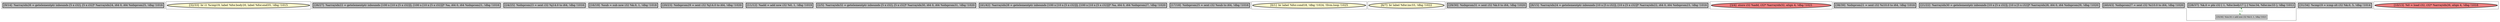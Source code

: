 
digraph G {





subgraph cluster20 {


node573 [penwidth=3.0,fontsize=20,fillcolor=grey,label="[9/14]  %arrayidx26 = getelementptr inbounds [5 x i32], [5 x i32]* %arrayidx24, i64 0, i64 %idxprom25, !dbg !1016",shape=rectangle,style=filled ]



}

subgraph cluster18 {


node571 [penwidth=3.0,fontsize=20,fillcolor=lemonchiffon,label="[32/33]  br i1 %cmp19, label %for.body20, label %for.end35, !dbg !1015",shape=ellipse,style=filled ]



}

subgraph cluster16 {


node569 [penwidth=3.0,fontsize=20,fillcolor=grey,label="[26/27]  %arrayidx22 = getelementptr inbounds [100 x [10 x [5 x i32]]], [100 x [10 x [5 x i32]]]* %a, i64 0, i64 %idxprom21, !dbg !1016",shape=rectangle,style=filled ]



}

subgraph cluster17 {


node570 [penwidth=3.0,fontsize=20,fillcolor=grey,label="[24/25]  %idxprom23 = sext i32 %j14.0 to i64, !dbg !1016",shape=rectangle,style=filled ]



}

subgraph cluster4 {


node556 [penwidth=3.0,fontsize=20,fillcolor=grey,label="[16/19]  %sub = sub nsw i32 %k.0, 1, !dbg !1018",shape=rectangle,style=filled ]



}

subgraph cluster3 {


node555 [penwidth=3.0,fontsize=20,fillcolor=grey,label="[20/23]  %idxprom29 = sext i32 %j14.0 to i64, !dbg !1020",shape=rectangle,style=filled ]



}

subgraph cluster2 {


node554 [penwidth=3.0,fontsize=20,fillcolor=grey,label="[11/12]  %add = add nsw i32 %0, 1, !dbg !1019",shape=rectangle,style=filled ]



}

subgraph cluster1 {


node553 [penwidth=3.0,fontsize=20,fillcolor=grey,label="[2/5]  %arrayidx32 = getelementptr inbounds [5 x i32], [5 x i32]* %arrayidx30, i64 0, i64 %idxprom31, !dbg !1020",shape=rectangle,style=filled ]



}

subgraph cluster12 {


node565 [penwidth=3.0,fontsize=20,fillcolor=grey,label="[41/42]  %arrayidx28 = getelementptr inbounds [100 x [10 x [5 x i32]]], [100 x [10 x [5 x i32]]]* %a, i64 0, i64 %idxprom27, !dbg !1020",shape=rectangle,style=filled ]



}

subgraph cluster5 {


node557 [penwidth=3.0,fontsize=20,fillcolor=grey,label="[17/18]  %idxprom25 = sext i32 %sub to i64, !dbg !1016",shape=rectangle,style=filled ]



}

subgraph cluster0 {


node552 [penwidth=3.0,fontsize=20,fillcolor=lemonchiffon,label="[0/1]  br label %for.cond18, !dbg !1024, !llvm.loop !1025",shape=ellipse,style=filled ]



}

subgraph cluster6 {


node558 [penwidth=3.0,fontsize=20,fillcolor=lemonchiffon,label="[6/7]  br label %for.inc33, !dbg !1022",shape=ellipse,style=filled ]



}

subgraph cluster14 {


node567 [penwidth=3.0,fontsize=20,fillcolor=grey,label="[29/30]  %idxprom31 = sext i32 %k.0 to i64, !dbg !1020",shape=rectangle,style=filled ]



}

subgraph cluster7 {


node559 [penwidth=3.0,fontsize=20,fillcolor=grey,label="[8/15]  %arrayidx24 = getelementptr inbounds [10 x [5 x i32]], [10 x [5 x i32]]* %arrayidx22, i64 0, i64 %idxprom23, !dbg !1016",shape=rectangle,style=filled ]



}

subgraph cluster8 {


node560 [penwidth=3.0,fontsize=20,fillcolor=lightcoral,label="[3/4]  store i32 %add, i32* %arrayidx32, align 4, !dbg !1021",shape=ellipse,style=filled ]



}

subgraph cluster9 {


node561 [penwidth=3.0,fontsize=20,fillcolor=grey,label="[38/39]  %idxprom21 = sext i32 %i10.0 to i64, !dbg !1016",shape=rectangle,style=filled ]



}

subgraph cluster19 {


node572 [penwidth=3.0,fontsize=20,fillcolor=grey,label="[21/22]  %arrayidx30 = getelementptr inbounds [10 x [5 x i32]], [10 x [5 x i32]]* %arrayidx28, i64 0, i64 %idxprom29, !dbg !1020",shape=rectangle,style=filled ]



}

subgraph cluster10 {


node562 [penwidth=3.0,fontsize=20,fillcolor=grey,label="[40/43]  %idxprom27 = sext i32 %i10.0 to i64, !dbg !1020",shape=rectangle,style=filled ]



}

subgraph cluster11 {


node564 [penwidth=3.0,fontsize=20,fillcolor=grey,label="[28/37]  %k.0 = phi i32 [ 1, %for.body17 ], [ %inc34, %for.inc33 ], !dbg !1012",shape=rectangle,style=filled ]
node563 [fillcolor=grey,label="[35/36]  %inc34 = add nsw i32 %k.0, 1, !dbg !1023",shape=rectangle,style=filled ]

node563->node564 [style=dotted,color=forestgreen,label="T",fontcolor=forestgreen ]
node564->node563 [style=dotted,color=forestgreen,label="T",fontcolor=forestgreen ]


}

subgraph cluster13 {


node566 [penwidth=3.0,fontsize=20,fillcolor=grey,label="[31/34]  %cmp19 = icmp slt i32 %k.0, 5, !dbg !1014",shape=rectangle,style=filled ]



}

subgraph cluster15 {


node568 [penwidth=3.0,fontsize=20,fillcolor=lightcoral,label="[10/13]  %0 = load i32, i32* %arrayidx26, align 4, !dbg !1016",shape=ellipse,style=filled ]



}

}
